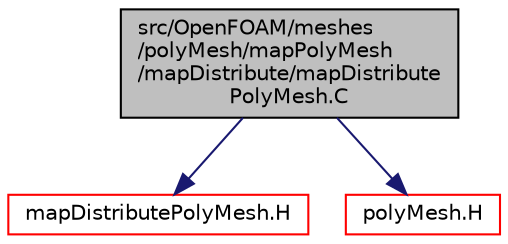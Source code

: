 digraph "src/OpenFOAM/meshes/polyMesh/mapPolyMesh/mapDistribute/mapDistributePolyMesh.C"
{
  bgcolor="transparent";
  edge [fontname="Helvetica",fontsize="10",labelfontname="Helvetica",labelfontsize="10"];
  node [fontname="Helvetica",fontsize="10",shape=record];
  Node0 [label="src/OpenFOAM/meshes\l/polyMesh/mapPolyMesh\l/mapDistribute/mapDistribute\lPolyMesh.C",height=0.2,width=0.4,color="black", fillcolor="grey75", style="filled", fontcolor="black"];
  Node0 -> Node1 [color="midnightblue",fontsize="10",style="solid",fontname="Helvetica"];
  Node1 [label="mapDistributePolyMesh.H",height=0.2,width=0.4,color="red",URL="$a12353.html"];
  Node0 -> Node184 [color="midnightblue",fontsize="10",style="solid",fontname="Helvetica"];
  Node184 [label="polyMesh.H",height=0.2,width=0.4,color="red",URL="$a12398.html"];
}
